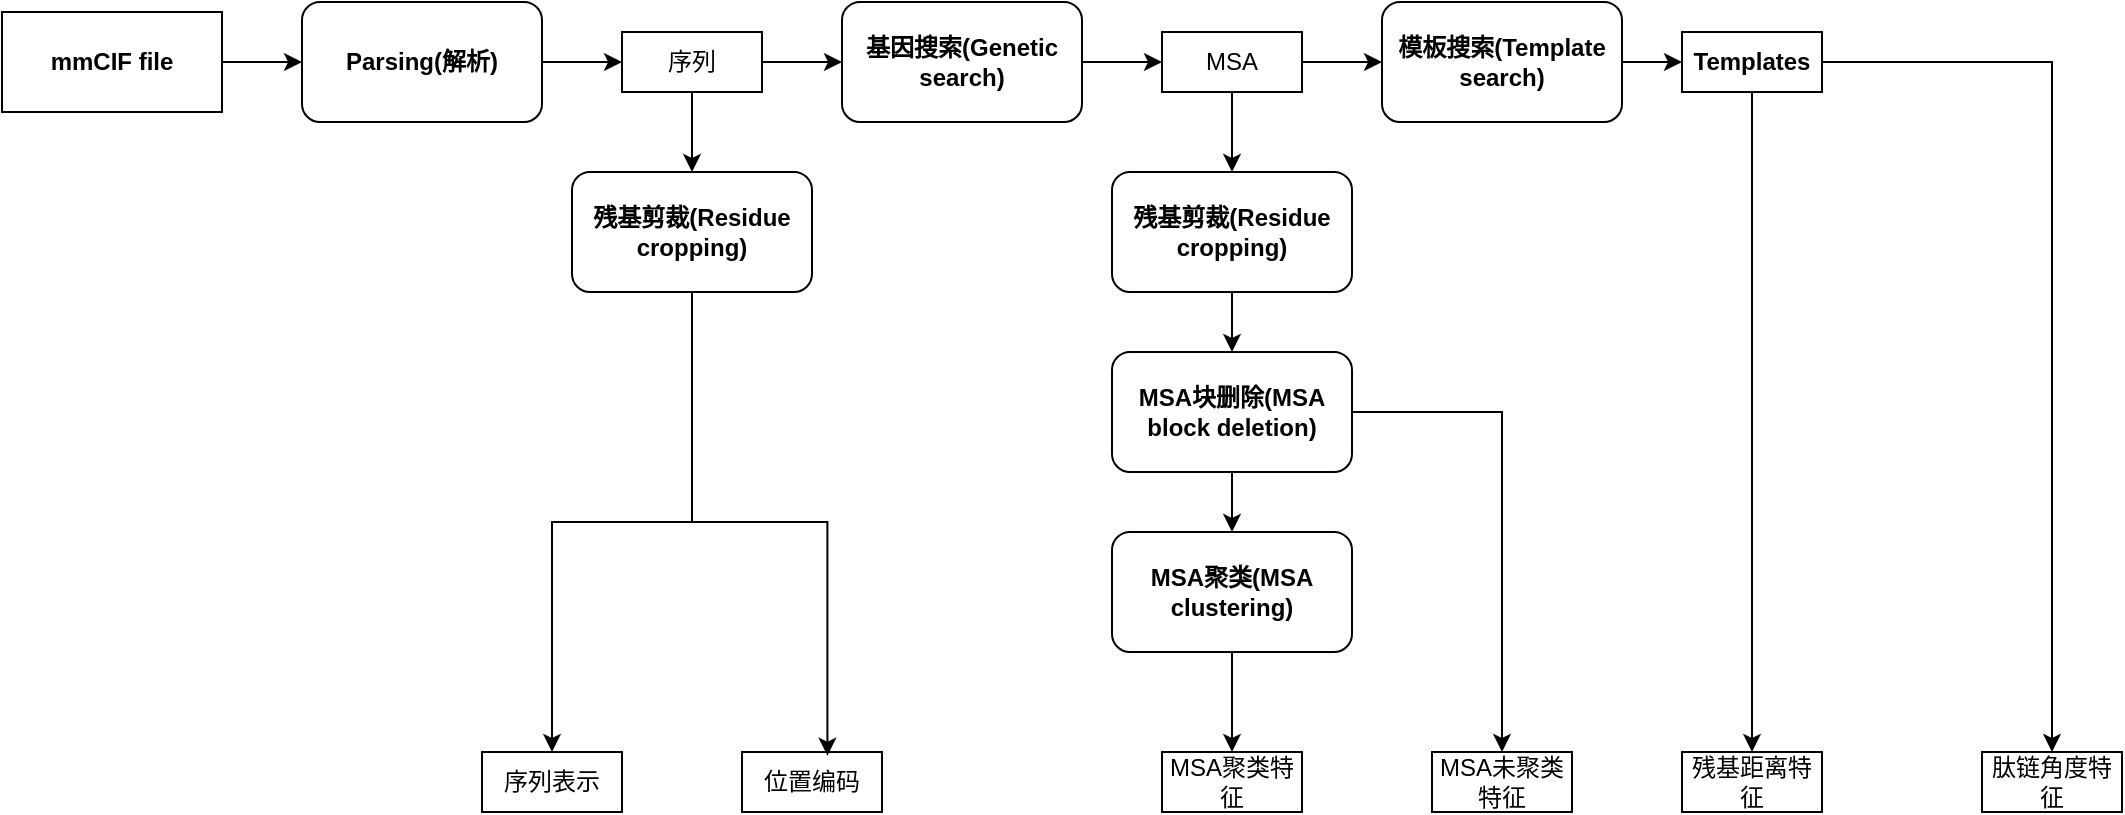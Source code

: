 <mxfile version="22.0.3" type="device">
  <diagram name="第 1 页" id="f76RPPMQx-iBo-MDoyDR">
    <mxGraphModel dx="778" dy="917" grid="1" gridSize="10" guides="1" tooltips="1" connect="1" arrows="1" fold="1" page="1" pageScale="2" pageWidth="827" pageHeight="1169" math="0" shadow="0">
      <root>
        <mxCell id="0" />
        <mxCell id="1" parent="0" />
        <mxCell id="kf6RB70PrQJ_4Lki4JXw-6" style="edgeStyle=orthogonalEdgeStyle;rounded=0;orthogonalLoop=1;jettySize=auto;html=1;exitX=1;exitY=0.5;exitDx=0;exitDy=0;entryX=0;entryY=0.5;entryDx=0;entryDy=0;" edge="1" parent="1" source="kf6RB70PrQJ_4Lki4JXw-1" target="kf6RB70PrQJ_4Lki4JXw-5">
          <mxGeometry relative="1" as="geometry" />
        </mxCell>
        <mxCell id="kf6RB70PrQJ_4Lki4JXw-1" value="&lt;b&gt;Parsing(解析)&lt;/b&gt;" style="rounded=1;whiteSpace=wrap;html=1;" vertex="1" parent="1">
          <mxGeometry x="220" y="165" width="120" height="60" as="geometry" />
        </mxCell>
        <mxCell id="kf6RB70PrQJ_4Lki4JXw-4" style="edgeStyle=orthogonalEdgeStyle;rounded=0;orthogonalLoop=1;jettySize=auto;html=1;exitX=1;exitY=0.5;exitDx=0;exitDy=0;entryX=0;entryY=0.5;entryDx=0;entryDy=0;" edge="1" parent="1" source="kf6RB70PrQJ_4Lki4JXw-2" target="kf6RB70PrQJ_4Lki4JXw-1">
          <mxGeometry relative="1" as="geometry" />
        </mxCell>
        <mxCell id="kf6RB70PrQJ_4Lki4JXw-2" value="&lt;b&gt;mmCIF file&lt;/b&gt;" style="rounded=0;whiteSpace=wrap;html=1;" vertex="1" parent="1">
          <mxGeometry x="70" y="170" width="110" height="50" as="geometry" />
        </mxCell>
        <mxCell id="kf6RB70PrQJ_4Lki4JXw-8" style="edgeStyle=orthogonalEdgeStyle;rounded=0;orthogonalLoop=1;jettySize=auto;html=1;exitX=1;exitY=0.5;exitDx=0;exitDy=0;entryX=0;entryY=0.5;entryDx=0;entryDy=0;" edge="1" parent="1" source="kf6RB70PrQJ_4Lki4JXw-5" target="kf6RB70PrQJ_4Lki4JXw-7">
          <mxGeometry relative="1" as="geometry" />
        </mxCell>
        <mxCell id="kf6RB70PrQJ_4Lki4JXw-22" style="edgeStyle=orthogonalEdgeStyle;rounded=0;orthogonalLoop=1;jettySize=auto;html=1;exitX=0.5;exitY=1;exitDx=0;exitDy=0;entryX=0.5;entryY=0;entryDx=0;entryDy=0;" edge="1" parent="1" source="kf6RB70PrQJ_4Lki4JXw-5" target="kf6RB70PrQJ_4Lki4JXw-21">
          <mxGeometry relative="1" as="geometry" />
        </mxCell>
        <mxCell id="kf6RB70PrQJ_4Lki4JXw-5" value="序列" style="rounded=0;whiteSpace=wrap;html=1;" vertex="1" parent="1">
          <mxGeometry x="380" y="180" width="70" height="30" as="geometry" />
        </mxCell>
        <mxCell id="kf6RB70PrQJ_4Lki4JXw-10" style="edgeStyle=orthogonalEdgeStyle;rounded=0;orthogonalLoop=1;jettySize=auto;html=1;exitX=1;exitY=0.5;exitDx=0;exitDy=0;entryX=0;entryY=0.5;entryDx=0;entryDy=0;" edge="1" parent="1" source="kf6RB70PrQJ_4Lki4JXw-7" target="kf6RB70PrQJ_4Lki4JXw-9">
          <mxGeometry relative="1" as="geometry" />
        </mxCell>
        <mxCell id="kf6RB70PrQJ_4Lki4JXw-7" value="&lt;b&gt;基因搜索(Genetic search)&lt;/b&gt;" style="rounded=1;whiteSpace=wrap;html=1;" vertex="1" parent="1">
          <mxGeometry x="490" y="165" width="120" height="60" as="geometry" />
        </mxCell>
        <mxCell id="kf6RB70PrQJ_4Lki4JXw-12" style="edgeStyle=orthogonalEdgeStyle;rounded=0;orthogonalLoop=1;jettySize=auto;html=1;exitX=1;exitY=0.5;exitDx=0;exitDy=0;entryX=0;entryY=0.5;entryDx=0;entryDy=0;" edge="1" parent="1" source="kf6RB70PrQJ_4Lki4JXw-9" target="kf6RB70PrQJ_4Lki4JXw-11">
          <mxGeometry relative="1" as="geometry" />
        </mxCell>
        <mxCell id="kf6RB70PrQJ_4Lki4JXw-25" style="edgeStyle=orthogonalEdgeStyle;rounded=0;orthogonalLoop=1;jettySize=auto;html=1;exitX=0.5;exitY=1;exitDx=0;exitDy=0;entryX=0.5;entryY=0;entryDx=0;entryDy=0;" edge="1" parent="1" source="kf6RB70PrQJ_4Lki4JXw-9" target="kf6RB70PrQJ_4Lki4JXw-23">
          <mxGeometry relative="1" as="geometry" />
        </mxCell>
        <mxCell id="kf6RB70PrQJ_4Lki4JXw-9" value="MSA" style="rounded=0;whiteSpace=wrap;html=1;" vertex="1" parent="1">
          <mxGeometry x="650" y="180" width="70" height="30" as="geometry" />
        </mxCell>
        <mxCell id="kf6RB70PrQJ_4Lki4JXw-16" style="edgeStyle=orthogonalEdgeStyle;rounded=0;orthogonalLoop=1;jettySize=auto;html=1;exitX=1;exitY=0.5;exitDx=0;exitDy=0;" edge="1" parent="1" source="kf6RB70PrQJ_4Lki4JXw-11" target="kf6RB70PrQJ_4Lki4JXw-15">
          <mxGeometry relative="1" as="geometry" />
        </mxCell>
        <mxCell id="kf6RB70PrQJ_4Lki4JXw-11" value="&lt;b&gt;模板搜索(Template search)&lt;/b&gt;" style="rounded=1;whiteSpace=wrap;html=1;" vertex="1" parent="1">
          <mxGeometry x="760" y="165" width="120" height="60" as="geometry" />
        </mxCell>
        <mxCell id="kf6RB70PrQJ_4Lki4JXw-38" style="edgeStyle=orthogonalEdgeStyle;rounded=0;orthogonalLoop=1;jettySize=auto;html=1;exitX=0.5;exitY=1;exitDx=0;exitDy=0;entryX=0.5;entryY=0;entryDx=0;entryDy=0;" edge="1" parent="1" source="kf6RB70PrQJ_4Lki4JXw-15" target="kf6RB70PrQJ_4Lki4JXw-36">
          <mxGeometry relative="1" as="geometry" />
        </mxCell>
        <mxCell id="kf6RB70PrQJ_4Lki4JXw-39" style="edgeStyle=orthogonalEdgeStyle;rounded=0;orthogonalLoop=1;jettySize=auto;html=1;exitX=1;exitY=0.5;exitDx=0;exitDy=0;entryX=0.5;entryY=0;entryDx=0;entryDy=0;" edge="1" parent="1" source="kf6RB70PrQJ_4Lki4JXw-15" target="kf6RB70PrQJ_4Lki4JXw-37">
          <mxGeometry relative="1" as="geometry" />
        </mxCell>
        <mxCell id="kf6RB70PrQJ_4Lki4JXw-15" value="&lt;b&gt;Templates&lt;/b&gt;" style="rounded=0;whiteSpace=wrap;html=1;" vertex="1" parent="1">
          <mxGeometry x="910" y="180" width="70" height="30" as="geometry" />
        </mxCell>
        <mxCell id="kf6RB70PrQJ_4Lki4JXw-20" style="edgeStyle=orthogonalEdgeStyle;rounded=0;orthogonalLoop=1;jettySize=auto;html=1;exitX=0.5;exitY=1;exitDx=0;exitDy=0;entryX=0.5;entryY=0;entryDx=0;entryDy=0;" edge="1" parent="1" source="kf6RB70PrQJ_4Lki4JXw-17" target="kf6RB70PrQJ_4Lki4JXw-19">
          <mxGeometry relative="1" as="geometry" />
        </mxCell>
        <mxCell id="kf6RB70PrQJ_4Lki4JXw-35" style="edgeStyle=orthogonalEdgeStyle;rounded=0;orthogonalLoop=1;jettySize=auto;html=1;exitX=1;exitY=0.5;exitDx=0;exitDy=0;entryX=0.5;entryY=0;entryDx=0;entryDy=0;" edge="1" parent="1" source="kf6RB70PrQJ_4Lki4JXw-17" target="kf6RB70PrQJ_4Lki4JXw-34">
          <mxGeometry relative="1" as="geometry" />
        </mxCell>
        <mxCell id="kf6RB70PrQJ_4Lki4JXw-17" value="&lt;b&gt;MSA块删除(MSA block deletion)&lt;/b&gt;" style="rounded=1;whiteSpace=wrap;html=1;" vertex="1" parent="1">
          <mxGeometry x="625" y="340" width="120" height="60" as="geometry" />
        </mxCell>
        <mxCell id="kf6RB70PrQJ_4Lki4JXw-33" style="edgeStyle=orthogonalEdgeStyle;rounded=0;orthogonalLoop=1;jettySize=auto;html=1;exitX=0.5;exitY=1;exitDx=0;exitDy=0;entryX=0.5;entryY=0;entryDx=0;entryDy=0;" edge="1" parent="1" source="kf6RB70PrQJ_4Lki4JXw-19" target="kf6RB70PrQJ_4Lki4JXw-32">
          <mxGeometry relative="1" as="geometry" />
        </mxCell>
        <mxCell id="kf6RB70PrQJ_4Lki4JXw-19" value="&lt;b&gt;MSA聚类(MSA clustering)&lt;/b&gt;" style="rounded=1;whiteSpace=wrap;html=1;" vertex="1" parent="1">
          <mxGeometry x="625" y="430" width="120" height="60" as="geometry" />
        </mxCell>
        <mxCell id="kf6RB70PrQJ_4Lki4JXw-30" style="edgeStyle=orthogonalEdgeStyle;rounded=0;orthogonalLoop=1;jettySize=auto;html=1;exitX=0.5;exitY=1;exitDx=0;exitDy=0;entryX=0.5;entryY=0;entryDx=0;entryDy=0;" edge="1" parent="1" source="kf6RB70PrQJ_4Lki4JXw-21" target="kf6RB70PrQJ_4Lki4JXw-27">
          <mxGeometry relative="1" as="geometry" />
        </mxCell>
        <mxCell id="kf6RB70PrQJ_4Lki4JXw-21" value="&lt;b&gt;残基剪裁(Residue cropping)&lt;/b&gt;" style="rounded=1;whiteSpace=wrap;html=1;" vertex="1" parent="1">
          <mxGeometry x="355" y="250" width="120" height="60" as="geometry" />
        </mxCell>
        <mxCell id="kf6RB70PrQJ_4Lki4JXw-24" style="edgeStyle=orthogonalEdgeStyle;rounded=0;orthogonalLoop=1;jettySize=auto;html=1;exitX=0.5;exitY=1;exitDx=0;exitDy=0;entryX=0.5;entryY=0;entryDx=0;entryDy=0;" edge="1" parent="1" source="kf6RB70PrQJ_4Lki4JXw-23" target="kf6RB70PrQJ_4Lki4JXw-17">
          <mxGeometry relative="1" as="geometry" />
        </mxCell>
        <mxCell id="kf6RB70PrQJ_4Lki4JXw-23" value="&lt;b&gt;残基剪裁(Residue cropping)&lt;/b&gt;" style="rounded=1;whiteSpace=wrap;html=1;" vertex="1" parent="1">
          <mxGeometry x="625" y="250" width="120" height="60" as="geometry" />
        </mxCell>
        <mxCell id="kf6RB70PrQJ_4Lki4JXw-27" value="序列表示" style="rounded=0;whiteSpace=wrap;html=1;" vertex="1" parent="1">
          <mxGeometry x="310" y="540" width="70" height="30" as="geometry" />
        </mxCell>
        <mxCell id="kf6RB70PrQJ_4Lki4JXw-29" value="位置编码" style="rounded=0;whiteSpace=wrap;html=1;" vertex="1" parent="1">
          <mxGeometry x="440" y="540" width="70" height="30" as="geometry" />
        </mxCell>
        <mxCell id="kf6RB70PrQJ_4Lki4JXw-31" style="edgeStyle=orthogonalEdgeStyle;rounded=0;orthogonalLoop=1;jettySize=auto;html=1;exitX=0.5;exitY=1;exitDx=0;exitDy=0;entryX=0.61;entryY=0.061;entryDx=0;entryDy=0;entryPerimeter=0;" edge="1" parent="1" source="kf6RB70PrQJ_4Lki4JXw-21" target="kf6RB70PrQJ_4Lki4JXw-29">
          <mxGeometry relative="1" as="geometry" />
        </mxCell>
        <mxCell id="kf6RB70PrQJ_4Lki4JXw-32" value="MSA聚类特征" style="rounded=0;whiteSpace=wrap;html=1;" vertex="1" parent="1">
          <mxGeometry x="650" y="540" width="70" height="30" as="geometry" />
        </mxCell>
        <mxCell id="kf6RB70PrQJ_4Lki4JXw-34" value="MSA未聚类特征" style="rounded=0;whiteSpace=wrap;html=1;" vertex="1" parent="1">
          <mxGeometry x="785" y="540" width="70" height="30" as="geometry" />
        </mxCell>
        <mxCell id="kf6RB70PrQJ_4Lki4JXw-36" value="残基距离特征" style="rounded=0;whiteSpace=wrap;html=1;" vertex="1" parent="1">
          <mxGeometry x="910" y="540" width="70" height="30" as="geometry" />
        </mxCell>
        <mxCell id="kf6RB70PrQJ_4Lki4JXw-37" value="肽链角度特征" style="rounded=0;whiteSpace=wrap;html=1;" vertex="1" parent="1">
          <mxGeometry x="1060" y="540" width="70" height="30" as="geometry" />
        </mxCell>
      </root>
    </mxGraphModel>
  </diagram>
</mxfile>
